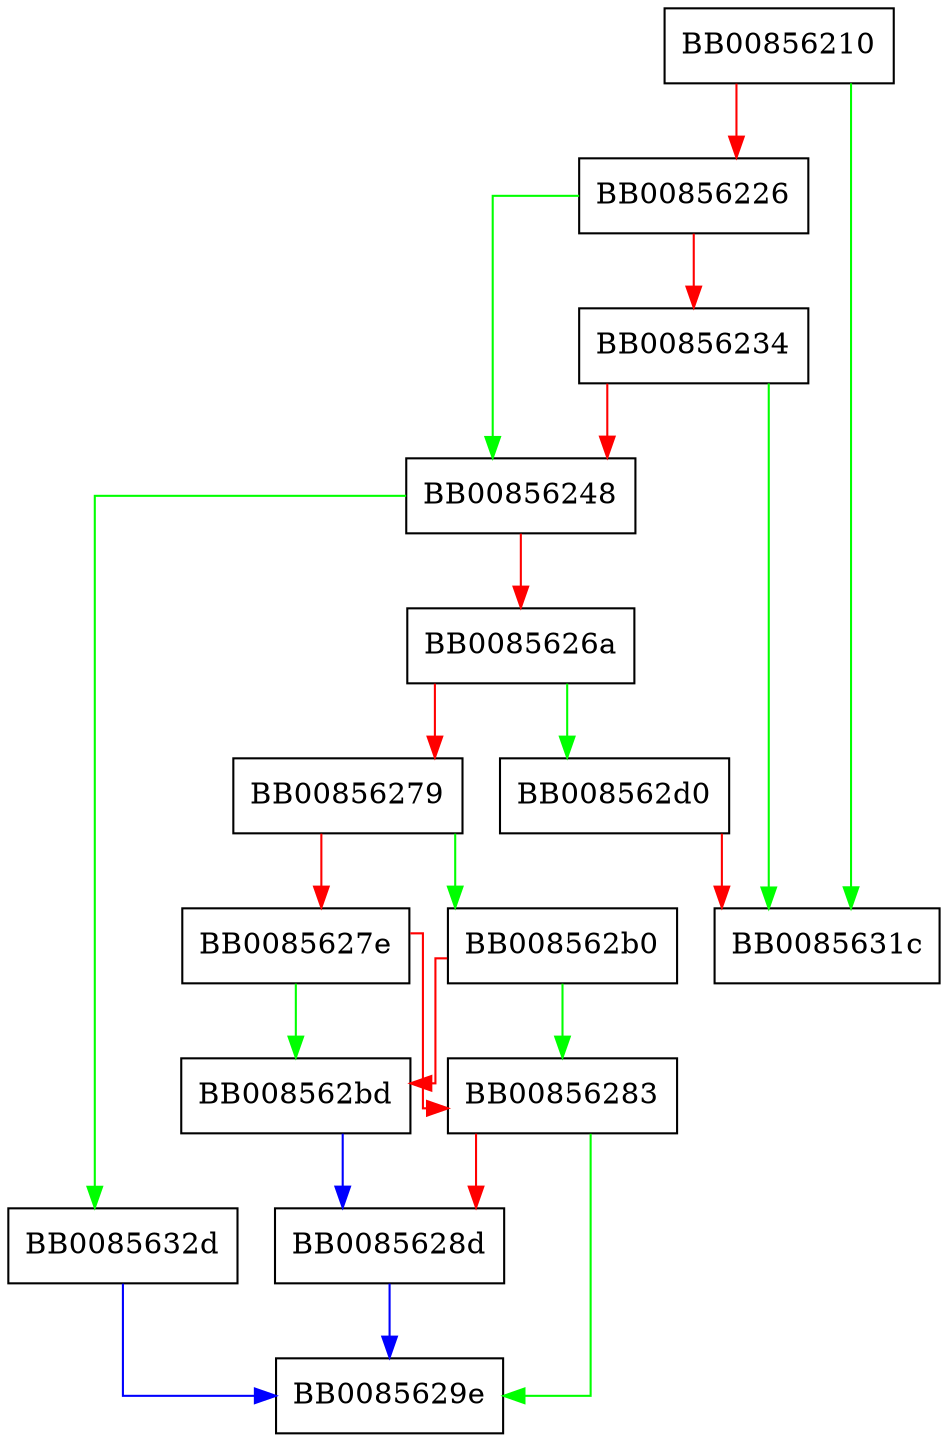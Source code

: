 digraph ossl_policy_data_new {
  node [shape="box"];
  graph [splines=ortho];
  BB00856210 -> BB0085631c [color="green"];
  BB00856210 -> BB00856226 [color="red"];
  BB00856226 -> BB00856248 [color="green"];
  BB00856226 -> BB00856234 [color="red"];
  BB00856234 -> BB0085631c [color="green"];
  BB00856234 -> BB00856248 [color="red"];
  BB00856248 -> BB0085632d [color="green"];
  BB00856248 -> BB0085626a [color="red"];
  BB0085626a -> BB008562d0 [color="green"];
  BB0085626a -> BB00856279 [color="red"];
  BB00856279 -> BB008562b0 [color="green"];
  BB00856279 -> BB0085627e [color="red"];
  BB0085627e -> BB008562bd [color="green"];
  BB0085627e -> BB00856283 [color="red"];
  BB00856283 -> BB0085629e [color="green"];
  BB00856283 -> BB0085628d [color="red"];
  BB0085628d -> BB0085629e [color="blue"];
  BB008562b0 -> BB00856283 [color="green"];
  BB008562b0 -> BB008562bd [color="red"];
  BB008562bd -> BB0085628d [color="blue"];
  BB008562d0 -> BB0085631c [color="red"];
  BB0085632d -> BB0085629e [color="blue"];
}